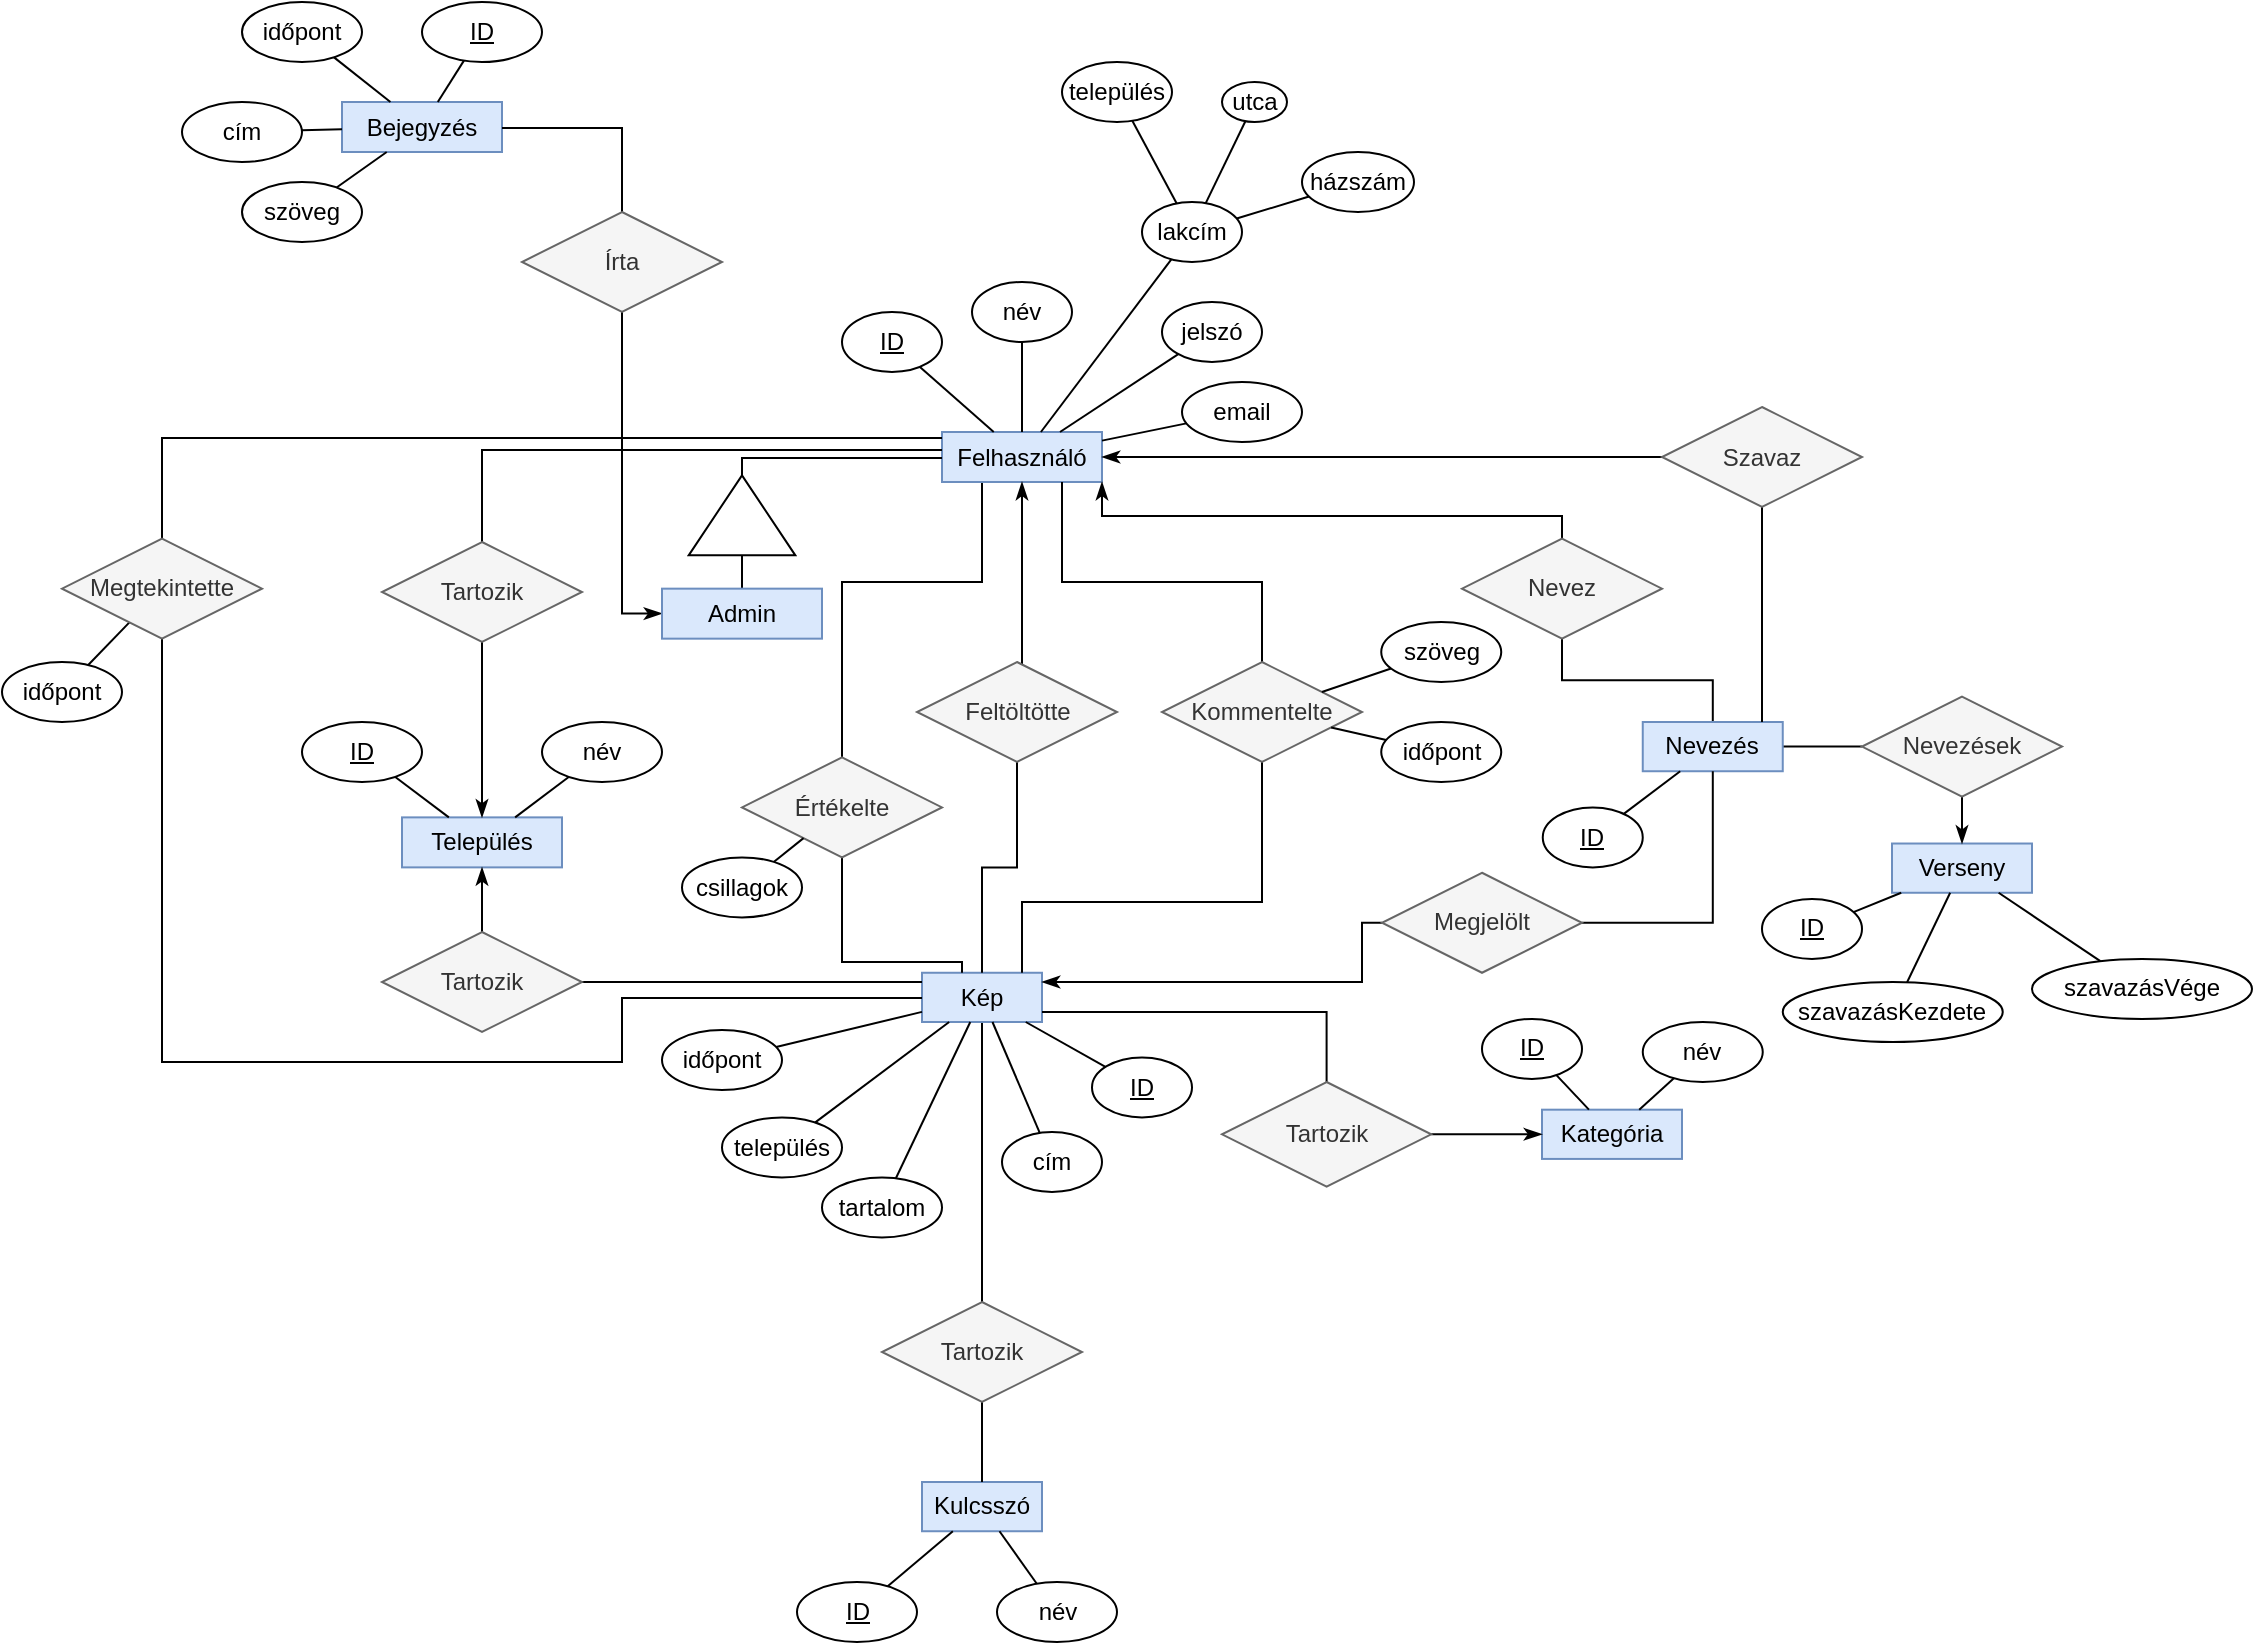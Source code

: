 <mxfile version="13.7.3" type="device"><diagram id="7oqz01lMXKbs2QNrLGLY" name="1 oldal"><mxGraphModel dx="1913" dy="966" grid="1" gridSize="10" guides="1" tooltips="1" connect="1" arrows="1" fold="1" page="1" pageScale="1" pageWidth="827" pageHeight="1169" math="0" shadow="0"><root><mxCell id="0"/><mxCell id="1" parent="0"/><mxCell id="7EJN0urTMHJltD60-iaD-75" style="edgeStyle=orthogonalEdgeStyle;rounded=0;orthogonalLoop=1;jettySize=auto;html=1;entryX=0.5;entryY=0;entryDx=0;entryDy=0;startArrow=none;startFill=0;endArrow=none;endFill=0;" parent="1" source="7EJN0urTMHJltD60-iaD-1" target="7EJN0urTMHJltD60-iaD-55" edge="1"><mxGeometry relative="1" as="geometry"><Array as="points"><mxPoint x="290" y="330"/><mxPoint x="220" y="330"/></Array></mxGeometry></mxCell><mxCell id="7EJN0urTMHJltD60-iaD-1" value="Felhasználó" style="whiteSpace=wrap;html=1;align=center;fillColor=#dae8fc;strokeColor=#6c8ebf;" parent="1" vertex="1"><mxGeometry x="270" y="255" width="80" height="25" as="geometry"/></mxCell><mxCell id="7EJN0urTMHJltD60-iaD-2" value="ID" style="ellipse;whiteSpace=wrap;html=1;align=center;verticalAlign=middle;horizontal=1;fontStyle=4" parent="1" vertex="1"><mxGeometry x="220" y="195" width="50" height="30" as="geometry"/></mxCell><mxCell id="7EJN0urTMHJltD60-iaD-3" value="név" style="ellipse;whiteSpace=wrap;html=1;align=center;" parent="1" vertex="1"><mxGeometry x="285" y="180" width="50" height="30" as="geometry"/></mxCell><mxCell id="7EJN0urTMHJltD60-iaD-4" value="email" style="ellipse;whiteSpace=wrap;html=1;align=center;" parent="1" vertex="1"><mxGeometry x="390" y="230" width="60" height="30" as="geometry"/></mxCell><mxCell id="7EJN0urTMHJltD60-iaD-5" value="jelszó" style="ellipse;whiteSpace=wrap;html=1;align=center;" parent="1" vertex="1"><mxGeometry x="380" y="190" width="50" height="30" as="geometry"/></mxCell><mxCell id="7EJN0urTMHJltD60-iaD-6" value="lakcím" style="ellipse;whiteSpace=wrap;html=1;align=center;" parent="1" vertex="1"><mxGeometry x="370" y="140" width="50" height="30" as="geometry"/></mxCell><mxCell id="7EJN0urTMHJltD60-iaD-8" value="" style="endArrow=none;html=1;rounded=0;" parent="1" source="7EJN0urTMHJltD60-iaD-2" target="7EJN0urTMHJltD60-iaD-1" edge="1"><mxGeometry relative="1" as="geometry"><mxPoint x="290" y="290" as="sourcePoint"/><mxPoint x="450" y="290" as="targetPoint"/></mxGeometry></mxCell><mxCell id="7EJN0urTMHJltD60-iaD-9" value="" style="endArrow=none;html=1;rounded=0;" parent="1" source="7EJN0urTMHJltD60-iaD-3" target="7EJN0urTMHJltD60-iaD-1" edge="1"><mxGeometry relative="1" as="geometry"><mxPoint x="290" y="290" as="sourcePoint"/><mxPoint x="450" y="290" as="targetPoint"/></mxGeometry></mxCell><mxCell id="7EJN0urTMHJltD60-iaD-10" value="" style="endArrow=none;html=1;rounded=0;" parent="1" source="7EJN0urTMHJltD60-iaD-1" target="7EJN0urTMHJltD60-iaD-6" edge="1"><mxGeometry relative="1" as="geometry"><mxPoint x="290" y="290" as="sourcePoint"/><mxPoint x="450" y="290" as="targetPoint"/></mxGeometry></mxCell><mxCell id="7EJN0urTMHJltD60-iaD-11" value="" style="endArrow=none;html=1;rounded=0;" parent="1" source="7EJN0urTMHJltD60-iaD-1" target="7EJN0urTMHJltD60-iaD-5" edge="1"><mxGeometry relative="1" as="geometry"><mxPoint x="300" y="300.0" as="sourcePoint"/><mxPoint x="460" y="300.0" as="targetPoint"/></mxGeometry></mxCell><mxCell id="7EJN0urTMHJltD60-iaD-13" value="" style="endArrow=none;html=1;rounded=0;" parent="1" source="7EJN0urTMHJltD60-iaD-1" target="7EJN0urTMHJltD60-iaD-4" edge="1"><mxGeometry relative="1" as="geometry"><mxPoint x="320" y="320.0" as="sourcePoint"/><mxPoint x="480" y="320.0" as="targetPoint"/></mxGeometry></mxCell><mxCell id="7EJN0urTMHJltD60-iaD-15" value="település" style="ellipse;whiteSpace=wrap;html=1;align=center;" parent="1" vertex="1"><mxGeometry x="330" y="70" width="55" height="30" as="geometry"/></mxCell><mxCell id="7EJN0urTMHJltD60-iaD-16" value="utca" style="ellipse;whiteSpace=wrap;html=1;align=center;" parent="1" vertex="1"><mxGeometry x="410" y="80" width="32.5" height="20" as="geometry"/></mxCell><mxCell id="7EJN0urTMHJltD60-iaD-17" value="házszám" style="ellipse;whiteSpace=wrap;html=1;align=center;" parent="1" vertex="1"><mxGeometry x="450" y="115" width="56" height="30" as="geometry"/></mxCell><mxCell id="7EJN0urTMHJltD60-iaD-19" value="" style="endArrow=none;html=1;rounded=0;" parent="1" source="7EJN0urTMHJltD60-iaD-15" target="7EJN0urTMHJltD60-iaD-6" edge="1"><mxGeometry relative="1" as="geometry"><mxPoint x="352.511" y="275.0" as="sourcePoint"/><mxPoint x="406.275" y="189.057" as="targetPoint"/></mxGeometry></mxCell><mxCell id="7EJN0urTMHJltD60-iaD-20" value="" style="endArrow=none;html=1;rounded=0;" parent="1" source="7EJN0urTMHJltD60-iaD-16" target="7EJN0urTMHJltD60-iaD-6" edge="1"><mxGeometry relative="1" as="geometry"><mxPoint x="362.511" y="285.0" as="sourcePoint"/><mxPoint x="416.275" y="199.057" as="targetPoint"/></mxGeometry></mxCell><mxCell id="7EJN0urTMHJltD60-iaD-21" value="" style="endArrow=none;html=1;rounded=0;" parent="1" source="7EJN0urTMHJltD60-iaD-17" target="7EJN0urTMHJltD60-iaD-6" edge="1"><mxGeometry relative="1" as="geometry"><mxPoint x="372.511" y="295.0" as="sourcePoint"/><mxPoint x="426.275" y="209.057" as="targetPoint"/></mxGeometry></mxCell><mxCell id="_bgkO5d8-Y9e_Oed43Zz-3" style="edgeStyle=orthogonalEdgeStyle;rounded=0;orthogonalLoop=1;jettySize=auto;html=1;entryX=0.5;entryY=0;entryDx=0;entryDy=0;endArrow=none;endFill=0;" parent="1" source="7EJN0urTMHJltD60-iaD-23" target="_bgkO5d8-Y9e_Oed43Zz-2" edge="1"><mxGeometry relative="1" as="geometry"/></mxCell><mxCell id="7EJN0urTMHJltD60-iaD-23" value="Kép" style="whiteSpace=wrap;html=1;align=center;fillColor=#dae8fc;strokeColor=#6c8ebf;" parent="1" vertex="1"><mxGeometry x="260" y="525.38" width="60" height="24.62" as="geometry"/></mxCell><mxCell id="7EJN0urTMHJltD60-iaD-24" value="ID" style="ellipse;whiteSpace=wrap;html=1;align=center;fontStyle=4" parent="1" vertex="1"><mxGeometry x="345" y="567.69" width="50" height="30" as="geometry"/></mxCell><mxCell id="7EJN0urTMHJltD60-iaD-25" value="cím" style="ellipse;whiteSpace=wrap;html=1;align=center;" parent="1" vertex="1"><mxGeometry x="300" y="605" width="50" height="30" as="geometry"/></mxCell><mxCell id="7EJN0urTMHJltD60-iaD-26" value="időpont" style="ellipse;whiteSpace=wrap;html=1;align=center;" parent="1" vertex="1"><mxGeometry x="130" y="554" width="60" height="30" as="geometry"/></mxCell><mxCell id="7EJN0urTMHJltD60-iaD-27" value="település" style="ellipse;whiteSpace=wrap;html=1;align=center;" parent="1" vertex="1"><mxGeometry x="160" y="597.69" width="60" height="30" as="geometry"/></mxCell><mxCell id="7EJN0urTMHJltD60-iaD-28" value="" style="endArrow=none;html=1;rounded=0;" parent="1" source="7EJN0urTMHJltD60-iaD-24" target="7EJN0urTMHJltD60-iaD-23" edge="1"><mxGeometry relative="1" as="geometry"><mxPoint x="280" y="560.38" as="sourcePoint"/><mxPoint x="440" y="560.38" as="targetPoint"/></mxGeometry></mxCell><mxCell id="7EJN0urTMHJltD60-iaD-29" value="" style="endArrow=none;html=1;rounded=0;" parent="1" source="7EJN0urTMHJltD60-iaD-25" target="7EJN0urTMHJltD60-iaD-23" edge="1"><mxGeometry relative="1" as="geometry"><mxPoint x="280" y="560.38" as="sourcePoint"/><mxPoint x="440" y="560.38" as="targetPoint"/></mxGeometry></mxCell><mxCell id="7EJN0urTMHJltD60-iaD-31" value="" style="endArrow=none;html=1;rounded=0;" parent="1" source="7EJN0urTMHJltD60-iaD-23" target="7EJN0urTMHJltD60-iaD-27" edge="1"><mxGeometry relative="1" as="geometry"><mxPoint x="300" y="580.38" as="sourcePoint"/><mxPoint x="460" y="580.38" as="targetPoint"/></mxGeometry></mxCell><mxCell id="7EJN0urTMHJltD60-iaD-32" value="" style="endArrow=none;html=1;rounded=0;" parent="1" source="7EJN0urTMHJltD60-iaD-23" target="7EJN0urTMHJltD60-iaD-26" edge="1"><mxGeometry relative="1" as="geometry"><mxPoint x="310" y="590.38" as="sourcePoint"/><mxPoint x="470" y="590.38" as="targetPoint"/></mxGeometry></mxCell><mxCell id="7EJN0urTMHJltD60-iaD-33" value="Kategória" style="whiteSpace=wrap;html=1;align=center;fillColor=#dae8fc;strokeColor=#6c8ebf;" parent="1" vertex="1"><mxGeometry x="570" y="593.84" width="70" height="24.62" as="geometry"/></mxCell><mxCell id="7EJN0urTMHJltD60-iaD-34" value="ID" style="ellipse;whiteSpace=wrap;html=1;align=center;fontStyle=4" parent="1" vertex="1"><mxGeometry x="540" y="548.46" width="50" height="30" as="geometry"/></mxCell><mxCell id="7EJN0urTMHJltD60-iaD-35" value="név" style="ellipse;whiteSpace=wrap;html=1;align=center;" parent="1" vertex="1"><mxGeometry x="620.38" y="550" width="60" height="30" as="geometry"/></mxCell><mxCell id="7EJN0urTMHJltD60-iaD-36" value="" style="endArrow=none;html=1;rounded=0;" parent="1" source="7EJN0urTMHJltD60-iaD-34" target="7EJN0urTMHJltD60-iaD-33" edge="1"><mxGeometry relative="1" as="geometry"><mxPoint x="610" y="510.38" as="sourcePoint"/><mxPoint x="770" y="510.38" as="targetPoint"/></mxGeometry></mxCell><mxCell id="7EJN0urTMHJltD60-iaD-39" value="" style="endArrow=none;html=1;rounded=0;" parent="1" source="7EJN0urTMHJltD60-iaD-33" target="7EJN0urTMHJltD60-iaD-35" edge="1"><mxGeometry relative="1" as="geometry"><mxPoint x="640" y="540.38" as="sourcePoint"/><mxPoint x="800" y="540.38" as="targetPoint"/></mxGeometry></mxCell><mxCell id="7EJN0urTMHJltD60-iaD-81" style="edgeStyle=orthogonalEdgeStyle;rounded=0;orthogonalLoop=1;jettySize=auto;html=1;startArrow=none;startFill=0;endArrow=none;endFill=0;" parent="1" source="7EJN0urTMHJltD60-iaD-51" target="7EJN0urTMHJltD60-iaD-23" edge="1"><mxGeometry relative="1" as="geometry"><Array as="points"><mxPoint x="462" y="545"/></Array></mxGeometry></mxCell><mxCell id="7EJN0urTMHJltD60-iaD-82" style="edgeStyle=orthogonalEdgeStyle;rounded=0;orthogonalLoop=1;jettySize=auto;html=1;startArrow=none;startFill=0;endArrow=classicThin;endFill=1;" parent="1" source="7EJN0urTMHJltD60-iaD-51" target="7EJN0urTMHJltD60-iaD-33" edge="1"><mxGeometry relative="1" as="geometry"/></mxCell><mxCell id="7EJN0urTMHJltD60-iaD-51" value="Tartozik" style="shape=rhombus;perimeter=rhombusPerimeter;whiteSpace=wrap;html=1;align=center;fillColor=#f5f5f5;strokeColor=#666666;fontColor=#333333;" parent="1" vertex="1"><mxGeometry x="410" y="580" width="104.62" height="52.31" as="geometry"/></mxCell><mxCell id="7EJN0urTMHJltD60-iaD-78" style="edgeStyle=orthogonalEdgeStyle;rounded=0;orthogonalLoop=1;jettySize=auto;html=1;startArrow=none;startFill=0;endArrow=none;endFill=0;" parent="1" source="7EJN0urTMHJltD60-iaD-55" target="7EJN0urTMHJltD60-iaD-23" edge="1"><mxGeometry relative="1" as="geometry"><Array as="points"><mxPoint x="220" y="520"/><mxPoint x="280" y="520"/></Array></mxGeometry></mxCell><mxCell id="7EJN0urTMHJltD60-iaD-55" value="Értékelte" style="shape=rhombus;perimeter=rhombusPerimeter;whiteSpace=wrap;html=1;align=center;fillColor=#f5f5f5;strokeColor=#666666;fontColor=#333333;" parent="1" vertex="1"><mxGeometry x="170" y="417.69" width="100" height="50" as="geometry"/></mxCell><mxCell id="7EJN0urTMHJltD60-iaD-59" value="csillagok" style="ellipse;whiteSpace=wrap;html=1;align=center;" parent="1" vertex="1"><mxGeometry x="140" y="467.69" width="60" height="30" as="geometry"/></mxCell><mxCell id="7EJN0urTMHJltD60-iaD-60" value="" style="endArrow=none;html=1;rounded=0;" parent="1" source="7EJN0urTMHJltD60-iaD-59" target="7EJN0urTMHJltD60-iaD-55" edge="1"><mxGeometry relative="1" as="geometry"><mxPoint x="250" y="417.69" as="sourcePoint"/><mxPoint x="339.796" y="307.69" as="targetPoint"/></mxGeometry></mxCell><mxCell id="7EJN0urTMHJltD60-iaD-77" style="edgeStyle=orthogonalEdgeStyle;rounded=0;orthogonalLoop=1;jettySize=auto;html=1;startArrow=none;startFill=0;endArrow=none;endFill=0;" parent="1" source="7EJN0urTMHJltD60-iaD-61" target="7EJN0urTMHJltD60-iaD-1" edge="1"><mxGeometry relative="1" as="geometry"><Array as="points"><mxPoint x="430" y="330"/><mxPoint x="330" y="330"/></Array></mxGeometry></mxCell><mxCell id="7EJN0urTMHJltD60-iaD-80" style="edgeStyle=orthogonalEdgeStyle;rounded=0;orthogonalLoop=1;jettySize=auto;html=1;startArrow=none;startFill=0;endArrow=none;endFill=0;" parent="1" source="7EJN0urTMHJltD60-iaD-61" target="7EJN0urTMHJltD60-iaD-23" edge="1"><mxGeometry relative="1" as="geometry"><Array as="points"><mxPoint x="430" y="490"/><mxPoint x="310" y="490"/></Array></mxGeometry></mxCell><mxCell id="7EJN0urTMHJltD60-iaD-61" value="Kommentelte" style="shape=rhombus;perimeter=rhombusPerimeter;whiteSpace=wrap;html=1;align=center;fillColor=#f5f5f5;strokeColor=#666666;fontColor=#333333;" parent="1" vertex="1"><mxGeometry x="380" y="370" width="100" height="50" as="geometry"/></mxCell><mxCell id="7EJN0urTMHJltD60-iaD-64" value="szöveg" style="ellipse;whiteSpace=wrap;html=1;align=center;" parent="1" vertex="1"><mxGeometry x="489.62" y="350" width="60" height="30" as="geometry"/></mxCell><mxCell id="7EJN0urTMHJltD60-iaD-65" value="időpont" style="ellipse;whiteSpace=wrap;html=1;align=center;" parent="1" vertex="1"><mxGeometry x="489.62" y="400" width="60" height="30" as="geometry"/></mxCell><mxCell id="7EJN0urTMHJltD60-iaD-66" value="" style="endArrow=none;html=1;rounded=0;" parent="1" source="7EJN0urTMHJltD60-iaD-65" target="7EJN0urTMHJltD60-iaD-61" edge="1"><mxGeometry relative="1" as="geometry"><mxPoint x="409.143" y="260.0" as="sourcePoint"/><mxPoint x="472" y="370" as="targetPoint"/></mxGeometry></mxCell><mxCell id="7EJN0urTMHJltD60-iaD-67" value="" style="endArrow=none;html=1;rounded=0;" parent="1" source="7EJN0urTMHJltD60-iaD-64" target="7EJN0urTMHJltD60-iaD-61" edge="1"><mxGeometry relative="1" as="geometry"><mxPoint x="419.143" y="270.0" as="sourcePoint"/><mxPoint x="482" y="380" as="targetPoint"/></mxGeometry></mxCell><mxCell id="7EJN0urTMHJltD60-iaD-76" style="edgeStyle=orthogonalEdgeStyle;rounded=0;orthogonalLoop=1;jettySize=auto;html=1;startArrow=none;startFill=0;endArrow=classicThin;endFill=1;" parent="1" source="7EJN0urTMHJltD60-iaD-68" target="7EJN0urTMHJltD60-iaD-1" edge="1"><mxGeometry relative="1" as="geometry"><Array as="points"><mxPoint x="310" y="350"/><mxPoint x="310" y="350"/></Array></mxGeometry></mxCell><mxCell id="7EJN0urTMHJltD60-iaD-79" style="edgeStyle=orthogonalEdgeStyle;rounded=0;orthogonalLoop=1;jettySize=auto;html=1;startArrow=none;startFill=0;endArrow=none;endFill=0;" parent="1" source="7EJN0urTMHJltD60-iaD-68" target="7EJN0urTMHJltD60-iaD-23" edge="1"><mxGeometry relative="1" as="geometry"/></mxCell><mxCell id="7EJN0urTMHJltD60-iaD-68" value="Feltöltötte" style="shape=rhombus;perimeter=rhombusPerimeter;whiteSpace=wrap;html=1;align=center;fillColor=#f5f5f5;strokeColor=#666666;fontColor=#333333;" parent="1" vertex="1"><mxGeometry x="257.5" y="370" width="100" height="50" as="geometry"/></mxCell><mxCell id="7EJN0urTMHJltD60-iaD-74" style="edgeStyle=orthogonalEdgeStyle;rounded=0;orthogonalLoop=1;jettySize=auto;html=1;startArrow=none;startFill=0;endArrow=none;endFill=0;exitX=1;exitY=0.5;exitDx=0;exitDy=0;" parent="1" source="7EJN0urTMHJltD60-iaD-71" target="7EJN0urTMHJltD60-iaD-1" edge="1"><mxGeometry relative="1" as="geometry"><Array as="points"><mxPoint x="170" y="268"/></Array></mxGeometry></mxCell><mxCell id="7EJN0urTMHJltD60-iaD-71" value="" style="triangle;whiteSpace=wrap;html=1;rotation=-90;" parent="1" vertex="1"><mxGeometry x="150" y="270" width="40" height="53.33" as="geometry"/></mxCell><mxCell id="7EJN0urTMHJltD60-iaD-73" style="edgeStyle=orthogonalEdgeStyle;rounded=0;orthogonalLoop=1;jettySize=auto;html=1;startArrow=none;startFill=0;endArrow=none;endFill=0;" parent="1" source="7EJN0urTMHJltD60-iaD-72" target="7EJN0urTMHJltD60-iaD-71" edge="1"><mxGeometry relative="1" as="geometry"><Array as="points"><mxPoint x="170" y="325"/><mxPoint x="170" y="325"/></Array></mxGeometry></mxCell><mxCell id="_bgkO5d8-Y9e_Oed43Zz-39" style="edgeStyle=orthogonalEdgeStyle;rounded=0;orthogonalLoop=1;jettySize=auto;html=1;entryX=0.5;entryY=1;entryDx=0;entryDy=0;startArrow=classicThin;startFill=1;endArrow=none;endFill=0;" parent="1" source="7EJN0urTMHJltD60-iaD-72" target="_bgkO5d8-Y9e_Oed43Zz-38" edge="1"><mxGeometry relative="1" as="geometry"><Array as="points"><mxPoint x="110" y="346"/></Array></mxGeometry></mxCell><mxCell id="7EJN0urTMHJltD60-iaD-72" value="Admin" style="whiteSpace=wrap;html=1;align=center;fillColor=#dae8fc;strokeColor=#6c8ebf;" parent="1" vertex="1"><mxGeometry x="130" y="333.33" width="80" height="25" as="geometry"/></mxCell><mxCell id="7EJN0urTMHJltD60-iaD-83" value="Verseny" style="whiteSpace=wrap;html=1;align=center;fillColor=#dae8fc;strokeColor=#6c8ebf;" parent="1" vertex="1"><mxGeometry x="745" y="460.76" width="70" height="24.62" as="geometry"/></mxCell><mxCell id="7EJN0urTMHJltD60-iaD-85" style="edgeStyle=orthogonalEdgeStyle;rounded=0;orthogonalLoop=1;jettySize=auto;html=1;startArrow=none;startFill=0;endArrow=none;endFill=0;" parent="1" source="7EJN0urTMHJltD60-iaD-84" target="7EJN0urTMHJltD60-iaD-97" edge="1"><mxGeometry relative="1" as="geometry"/></mxCell><mxCell id="7EJN0urTMHJltD60-iaD-86" style="edgeStyle=orthogonalEdgeStyle;rounded=0;orthogonalLoop=1;jettySize=auto;html=1;startArrow=none;startFill=0;endArrow=classicThin;endFill=1;" parent="1" source="7EJN0urTMHJltD60-iaD-84" target="7EJN0urTMHJltD60-iaD-1" edge="1"><mxGeometry relative="1" as="geometry"><Array as="points"><mxPoint x="350" y="297"/></Array></mxGeometry></mxCell><mxCell id="7EJN0urTMHJltD60-iaD-84" value="Nevez" style="shape=rhombus;perimeter=rhombusPerimeter;whiteSpace=wrap;html=1;align=center;fillColor=#f5f5f5;strokeColor=#666666;fontColor=#333333;" parent="1" vertex="1"><mxGeometry x="530" y="308.33" width="100" height="50" as="geometry"/></mxCell><mxCell id="7EJN0urTMHJltD60-iaD-88" value="szavazásKezdete" style="ellipse;whiteSpace=wrap;html=1;align=center;" parent="1" vertex="1"><mxGeometry x="690.38" y="530" width="110" height="30" as="geometry"/></mxCell><mxCell id="7EJN0urTMHJltD60-iaD-89" value="szavazásVége" style="ellipse;whiteSpace=wrap;html=1;align=center;" parent="1" vertex="1"><mxGeometry x="815" y="518.46" width="110" height="30" as="geometry"/></mxCell><mxCell id="7EJN0urTMHJltD60-iaD-90" value="" style="endArrow=none;html=1;" parent="1" source="7EJN0urTMHJltD60-iaD-83" target="7EJN0urTMHJltD60-iaD-88" edge="1"><mxGeometry width="50" height="50" relative="1" as="geometry"><mxPoint x="860" y="528.33" as="sourcePoint"/><mxPoint x="910" y="478.33" as="targetPoint"/></mxGeometry></mxCell><mxCell id="7EJN0urTMHJltD60-iaD-91" value="" style="endArrow=none;html=1;" parent="1" source="7EJN0urTMHJltD60-iaD-83" target="7EJN0urTMHJltD60-iaD-89" edge="1"><mxGeometry width="50" height="50" relative="1" as="geometry"><mxPoint x="1022.662" y="402.69" as="sourcePoint"/><mxPoint x="1044.774" y="387.279" as="targetPoint"/></mxGeometry></mxCell><mxCell id="7EJN0urTMHJltD60-iaD-102" style="edgeStyle=orthogonalEdgeStyle;rounded=0;orthogonalLoop=1;jettySize=auto;html=1;entryX=0;entryY=0.5;entryDx=0;entryDy=0;startArrow=none;startFill=0;endArrow=none;endFill=0;" parent="1" source="7EJN0urTMHJltD60-iaD-97" target="7EJN0urTMHJltD60-iaD-101" edge="1"><mxGeometry relative="1" as="geometry"/></mxCell><mxCell id="7EJN0urTMHJltD60-iaD-97" value="Nevezés" style="whiteSpace=wrap;html=1;align=center;fillColor=#dae8fc;strokeColor=#6c8ebf;" parent="1" vertex="1"><mxGeometry x="620.38" y="400" width="70" height="24.62" as="geometry"/></mxCell><mxCell id="7EJN0urTMHJltD60-iaD-99" style="edgeStyle=orthogonalEdgeStyle;rounded=0;orthogonalLoop=1;jettySize=auto;html=1;startArrow=none;startFill=0;endArrow=classicThin;endFill=1;" parent="1" source="7EJN0urTMHJltD60-iaD-98" target="7EJN0urTMHJltD60-iaD-23" edge="1"><mxGeometry relative="1" as="geometry"><Array as="points"><mxPoint x="480" y="500"/><mxPoint x="480" y="530"/></Array></mxGeometry></mxCell><mxCell id="7EJN0urTMHJltD60-iaD-100" style="edgeStyle=orthogonalEdgeStyle;rounded=0;orthogonalLoop=1;jettySize=auto;html=1;startArrow=none;startFill=0;endArrow=none;endFill=0;" parent="1" source="7EJN0urTMHJltD60-iaD-98" target="7EJN0urTMHJltD60-iaD-97" edge="1"><mxGeometry relative="1" as="geometry"/></mxCell><mxCell id="7EJN0urTMHJltD60-iaD-98" value="Megjelölt" style="shape=rhombus;perimeter=rhombusPerimeter;whiteSpace=wrap;html=1;align=center;fillColor=#f5f5f5;strokeColor=#666666;fontColor=#333333;" parent="1" vertex="1"><mxGeometry x="490" y="475.38" width="100" height="50" as="geometry"/></mxCell><mxCell id="7EJN0urTMHJltD60-iaD-103" style="edgeStyle=orthogonalEdgeStyle;rounded=0;orthogonalLoop=1;jettySize=auto;html=1;startArrow=none;startFill=0;endArrow=classicThin;endFill=1;" parent="1" source="7EJN0urTMHJltD60-iaD-101" target="7EJN0urTMHJltD60-iaD-83" edge="1"><mxGeometry relative="1" as="geometry"/></mxCell><mxCell id="7EJN0urTMHJltD60-iaD-101" value="Nevezések" style="shape=rhombus;perimeter=rhombusPerimeter;whiteSpace=wrap;html=1;align=center;fillColor=#f5f5f5;strokeColor=#666666;fontColor=#333333;" parent="1" vertex="1"><mxGeometry x="730" y="387.31" width="100" height="50" as="geometry"/></mxCell><mxCell id="7EJN0urTMHJltD60-iaD-105" style="edgeStyle=orthogonalEdgeStyle;rounded=0;orthogonalLoop=1;jettySize=auto;html=1;startArrow=none;startFill=0;endArrow=classicThin;endFill=1;" parent="1" source="7EJN0urTMHJltD60-iaD-104" target="7EJN0urTMHJltD60-iaD-1" edge="1"><mxGeometry relative="1" as="geometry"/></mxCell><mxCell id="7EJN0urTMHJltD60-iaD-107" style="edgeStyle=orthogonalEdgeStyle;rounded=0;orthogonalLoop=1;jettySize=auto;html=1;startArrow=none;startFill=0;endArrow=none;endFill=0;" parent="1" source="7EJN0urTMHJltD60-iaD-104" target="7EJN0urTMHJltD60-iaD-97" edge="1"><mxGeometry relative="1" as="geometry"><Array as="points"><mxPoint x="680" y="320"/><mxPoint x="680" y="320"/></Array></mxGeometry></mxCell><mxCell id="7EJN0urTMHJltD60-iaD-104" value="Szavaz" style="shape=rhombus;perimeter=rhombusPerimeter;whiteSpace=wrap;html=1;align=center;fillColor=#f5f5f5;strokeColor=#666666;fontColor=#333333;" parent="1" vertex="1"><mxGeometry x="630" y="242.5" width="100" height="50" as="geometry"/></mxCell><mxCell id="lrG6McuZOmqL53P-rmfz-1" value="ID" style="ellipse;whiteSpace=wrap;html=1;align=center;fontStyle=4" parent="1" vertex="1"><mxGeometry x="680" y="488.46" width="50" height="30" as="geometry"/></mxCell><mxCell id="lrG6McuZOmqL53P-rmfz-2" value="" style="endArrow=none;html=1;" parent="1" source="lrG6McuZOmqL53P-rmfz-1" target="7EJN0urTMHJltD60-iaD-83" edge="1"><mxGeometry width="50" height="50" relative="1" as="geometry"><mxPoint x="794.103" y="507.31" as="sourcePoint"/><mxPoint x="805.021" y="540.062" as="targetPoint"/></mxGeometry></mxCell><mxCell id="lrG6McuZOmqL53P-rmfz-3" value="ID" style="ellipse;whiteSpace=wrap;html=1;align=center;fontStyle=4" parent="1" vertex="1"><mxGeometry x="570.38" y="442.69" width="50" height="30" as="geometry"/></mxCell><mxCell id="lrG6McuZOmqL53P-rmfz-4" value="" style="endArrow=none;html=1;" parent="1" source="lrG6McuZOmqL53P-rmfz-3" target="7EJN0urTMHJltD60-iaD-97" edge="1"><mxGeometry width="50" height="50" relative="1" as="geometry"><mxPoint x="733.704" y="525.047" as="sourcePoint"/><mxPoint x="766.919" y="507.31" as="targetPoint"/></mxGeometry></mxCell><mxCell id="_bgkO5d8-Y9e_Oed43Zz-1" value="Kulcsszó" style="whiteSpace=wrap;html=1;align=center;fillColor=#dae8fc;strokeColor=#6c8ebf;" parent="1" vertex="1"><mxGeometry x="260" y="780" width="60" height="24.62" as="geometry"/></mxCell><mxCell id="_bgkO5d8-Y9e_Oed43Zz-4" style="edgeStyle=orthogonalEdgeStyle;rounded=0;orthogonalLoop=1;jettySize=auto;html=1;endArrow=none;endFill=0;" parent="1" source="_bgkO5d8-Y9e_Oed43Zz-2" target="_bgkO5d8-Y9e_Oed43Zz-1" edge="1"><mxGeometry relative="1" as="geometry"/></mxCell><mxCell id="_bgkO5d8-Y9e_Oed43Zz-2" value="Tartozik" style="shape=rhombus;perimeter=rhombusPerimeter;whiteSpace=wrap;html=1;align=center;fillColor=#f5f5f5;strokeColor=#666666;fontColor=#333333;" parent="1" vertex="1"><mxGeometry x="240" y="690" width="100" height="50" as="geometry"/></mxCell><mxCell id="_bgkO5d8-Y9e_Oed43Zz-5" value="név" style="ellipse;whiteSpace=wrap;html=1;align=center;" parent="1" vertex="1"><mxGeometry x="297.5" y="830" width="60" height="30" as="geometry"/></mxCell><mxCell id="_bgkO5d8-Y9e_Oed43Zz-7" value="" style="endArrow=none;html=1;rounded=0;" parent="1" source="_bgkO5d8-Y9e_Oed43Zz-1" target="_bgkO5d8-Y9e_Oed43Zz-5" edge="1"><mxGeometry relative="1" as="geometry"><mxPoint x="345.004" y="790.0" as="sourcePoint"/><mxPoint x="311.165" y="845.641" as="targetPoint"/></mxGeometry></mxCell><mxCell id="_bgkO5d8-Y9e_Oed43Zz-8" value="ID" style="ellipse;whiteSpace=wrap;html=1;align=center;fontStyle=4" parent="1" vertex="1"><mxGeometry x="197.5" y="830" width="60" height="30" as="geometry"/></mxCell><mxCell id="_bgkO5d8-Y9e_Oed43Zz-9" value="" style="endArrow=none;html=1;rounded=0;" parent="1" source="_bgkO5d8-Y9e_Oed43Zz-1" target="_bgkO5d8-Y9e_Oed43Zz-8" edge="1"><mxGeometry relative="1" as="geometry"><mxPoint x="191.285" y="814.62" as="sourcePoint"/><mxPoint x="203.665" y="855.641" as="targetPoint"/></mxGeometry></mxCell><mxCell id="_bgkO5d8-Y9e_Oed43Zz-10" value="Település" style="whiteSpace=wrap;html=1;align=center;fillColor=#dae8fc;strokeColor=#6c8ebf;" parent="1" vertex="1"><mxGeometry y="447.69" width="80" height="25" as="geometry"/></mxCell><mxCell id="_bgkO5d8-Y9e_Oed43Zz-13" style="edgeStyle=orthogonalEdgeStyle;rounded=0;orthogonalLoop=1;jettySize=auto;html=1;entryX=0.5;entryY=0;entryDx=0;entryDy=0;endArrow=none;endFill=0;" parent="1" source="7EJN0urTMHJltD60-iaD-1" target="_bgkO5d8-Y9e_Oed43Zz-15" edge="1"><mxGeometry relative="1" as="geometry"><mxPoint x="40.0" y="170.0" as="sourcePoint"/><Array as="points"><mxPoint x="40" y="264"/></Array></mxGeometry></mxCell><mxCell id="_bgkO5d8-Y9e_Oed43Zz-14" style="edgeStyle=orthogonalEdgeStyle;rounded=0;orthogonalLoop=1;jettySize=auto;html=1;endArrow=classicThin;endFill=1;" parent="1" source="_bgkO5d8-Y9e_Oed43Zz-15" target="_bgkO5d8-Y9e_Oed43Zz-10" edge="1"><mxGeometry relative="1" as="geometry"><mxPoint x="40.0" y="400" as="targetPoint"/></mxGeometry></mxCell><mxCell id="_bgkO5d8-Y9e_Oed43Zz-15" value="Tartozik" style="shape=rhombus;perimeter=rhombusPerimeter;whiteSpace=wrap;html=1;align=center;fillColor=#f5f5f5;strokeColor=#666666;fontColor=#333333;" parent="1" vertex="1"><mxGeometry x="-10" y="310" width="100" height="50" as="geometry"/></mxCell><mxCell id="_bgkO5d8-Y9e_Oed43Zz-16" style="edgeStyle=orthogonalEdgeStyle;rounded=0;orthogonalLoop=1;jettySize=auto;html=1;entryX=0.5;entryY=0;entryDx=0;entryDy=0;endArrow=none;endFill=0;startArrow=classicThin;startFill=1;" parent="1" source="_bgkO5d8-Y9e_Oed43Zz-10" target="_bgkO5d8-Y9e_Oed43Zz-18" edge="1"><mxGeometry relative="1" as="geometry"><mxPoint x="40.0" y="540.0" as="sourcePoint"/></mxGeometry></mxCell><mxCell id="_bgkO5d8-Y9e_Oed43Zz-17" style="edgeStyle=orthogonalEdgeStyle;rounded=0;orthogonalLoop=1;jettySize=auto;html=1;endArrow=none;endFill=0;exitX=1;exitY=0.5;exitDx=0;exitDy=0;" parent="1" source="_bgkO5d8-Y9e_Oed43Zz-18" target="7EJN0urTMHJltD60-iaD-23" edge="1"><mxGeometry relative="1" as="geometry"><mxPoint x="40.0" y="770" as="targetPoint"/><Array as="points"><mxPoint x="90" y="530"/></Array></mxGeometry></mxCell><mxCell id="_bgkO5d8-Y9e_Oed43Zz-18" value="Tartozik" style="shape=rhombus;perimeter=rhombusPerimeter;whiteSpace=wrap;html=1;align=center;fillColor=#f5f5f5;strokeColor=#666666;fontColor=#333333;" parent="1" vertex="1"><mxGeometry x="-10" y="505.0" width="100" height="50" as="geometry"/></mxCell><mxCell id="_bgkO5d8-Y9e_Oed43Zz-19" value="név" style="ellipse;whiteSpace=wrap;html=1;align=center;" parent="1" vertex="1"><mxGeometry x="70" y="400" width="60" height="30" as="geometry"/></mxCell><mxCell id="_bgkO5d8-Y9e_Oed43Zz-20" value="" style="endArrow=none;html=1;rounded=0;" parent="1" source="_bgkO5d8-Y9e_Oed43Zz-10" target="_bgkO5d8-Y9e_Oed43Zz-19" edge="1"><mxGeometry relative="1" as="geometry"><mxPoint x="-68.715" y="455.0" as="sourcePoint"/><mxPoint x="-56.335" y="496.021" as="targetPoint"/></mxGeometry></mxCell><mxCell id="_bgkO5d8-Y9e_Oed43Zz-21" value="ID" style="ellipse;whiteSpace=wrap;html=1;align=center;fontStyle=4" parent="1" vertex="1"><mxGeometry x="-50" y="400" width="60" height="30" as="geometry"/></mxCell><mxCell id="_bgkO5d8-Y9e_Oed43Zz-22" value="" style="endArrow=none;html=1;rounded=0;" parent="1" source="_bgkO5d8-Y9e_Oed43Zz-10" target="_bgkO5d8-Y9e_Oed43Zz-21" edge="1"><mxGeometry relative="1" as="geometry"><mxPoint x="-92.108" y="455.0" as="sourcePoint"/><mxPoint x="-163.835" y="506.021" as="targetPoint"/></mxGeometry></mxCell><mxCell id="_bgkO5d8-Y9e_Oed43Zz-26" value="időpont" style="ellipse;whiteSpace=wrap;html=1;align=center;" parent="1" vertex="1"><mxGeometry x="-200" y="370" width="60" height="30" as="geometry"/></mxCell><mxCell id="_bgkO5d8-Y9e_Oed43Zz-27" value="" style="endArrow=none;html=1;rounded=0;" parent="1" source="_bgkO5d8-Y9e_Oed43Zz-28" target="_bgkO5d8-Y9e_Oed43Zz-26" edge="1"><mxGeometry relative="1" as="geometry"><mxPoint x="-209.567" y="346.14" as="sourcePoint"/><mxPoint x="-170.005" y="383.226" as="targetPoint"/></mxGeometry></mxCell><mxCell id="_bgkO5d8-Y9e_Oed43Zz-30" style="edgeStyle=orthogonalEdgeStyle;rounded=0;orthogonalLoop=1;jettySize=auto;html=1;startArrow=none;startFill=0;endArrow=none;endFill=0;" parent="1" source="_bgkO5d8-Y9e_Oed43Zz-28" target="7EJN0urTMHJltD60-iaD-1" edge="1"><mxGeometry relative="1" as="geometry"><Array as="points"><mxPoint x="-120" y="258"/></Array></mxGeometry></mxCell><mxCell id="_bgkO5d8-Y9e_Oed43Zz-31" style="edgeStyle=orthogonalEdgeStyle;rounded=0;orthogonalLoop=1;jettySize=auto;html=1;startArrow=none;startFill=0;endArrow=none;endFill=0;" parent="1" source="_bgkO5d8-Y9e_Oed43Zz-28" target="7EJN0urTMHJltD60-iaD-23" edge="1"><mxGeometry relative="1" as="geometry"><Array as="points"><mxPoint x="-120" y="570"/><mxPoint x="110" y="570"/><mxPoint x="110" y="538"/></Array></mxGeometry></mxCell><mxCell id="_bgkO5d8-Y9e_Oed43Zz-28" value="Megtekintette" style="shape=rhombus;perimeter=rhombusPerimeter;whiteSpace=wrap;html=1;align=center;fillColor=#f5f5f5;strokeColor=#666666;fontColor=#333333;" parent="1" vertex="1"><mxGeometry x="-170" y="308.33" width="100" height="50" as="geometry"/></mxCell><mxCell id="_bgkO5d8-Y9e_Oed43Zz-33" value="Bejegyzés" style="whiteSpace=wrap;html=1;align=center;fillColor=#dae8fc;strokeColor=#6c8ebf;" parent="1" vertex="1"><mxGeometry x="-30" y="90" width="80" height="25" as="geometry"/></mxCell><mxCell id="_bgkO5d8-Y9e_Oed43Zz-34" value="ID" style="ellipse;whiteSpace=wrap;html=1;align=center;fontStyle=4" parent="1" vertex="1"><mxGeometry x="10.0" y="40.0" width="60" height="30" as="geometry"/></mxCell><mxCell id="_bgkO5d8-Y9e_Oed43Zz-35" value="" style="endArrow=none;html=1;rounded=0;" parent="1" source="_bgkO5d8-Y9e_Oed43Zz-33" target="_bgkO5d8-Y9e_Oed43Zz-34" edge="1"><mxGeometry relative="1" as="geometry"><mxPoint x="-22.128" y="146.064" as="sourcePoint"/><mxPoint x="-99.415" y="151.446" as="targetPoint"/></mxGeometry></mxCell><mxCell id="_bgkO5d8-Y9e_Oed43Zz-36" value="időpont" style="ellipse;whiteSpace=wrap;html=1;align=center;" parent="1" vertex="1"><mxGeometry x="-80" y="40" width="60" height="30" as="geometry"/></mxCell><mxCell id="_bgkO5d8-Y9e_Oed43Zz-37" value="" style="endArrow=none;html=1;rounded=0;" parent="1" source="_bgkO5d8-Y9e_Oed43Zz-33" target="_bgkO5d8-Y9e_Oed43Zz-36" edge="1"><mxGeometry relative="1" as="geometry"><mxPoint x="-19.272" y="165.364" as="sourcePoint"/><mxPoint x="-40.005" y="204.896" as="targetPoint"/></mxGeometry></mxCell><mxCell id="_bgkO5d8-Y9e_Oed43Zz-40" style="edgeStyle=orthogonalEdgeStyle;rounded=0;orthogonalLoop=1;jettySize=auto;html=1;startArrow=none;startFill=0;endArrow=none;endFill=0;" parent="1" source="_bgkO5d8-Y9e_Oed43Zz-38" target="_bgkO5d8-Y9e_Oed43Zz-33" edge="1"><mxGeometry relative="1" as="geometry"><Array as="points"><mxPoint x="110" y="103"/></Array></mxGeometry></mxCell><mxCell id="_bgkO5d8-Y9e_Oed43Zz-38" value="Írta" style="shape=rhombus;perimeter=rhombusPerimeter;whiteSpace=wrap;html=1;align=center;fillColor=#f5f5f5;strokeColor=#666666;fontColor=#333333;" parent="1" vertex="1"><mxGeometry x="60" y="145" width="100" height="50" as="geometry"/></mxCell><mxCell id="_bgkO5d8-Y9e_Oed43Zz-41" value="tartalom" style="ellipse;whiteSpace=wrap;html=1;align=center;" parent="1" vertex="1"><mxGeometry x="210" y="627.69" width="60" height="30" as="geometry"/></mxCell><mxCell id="_bgkO5d8-Y9e_Oed43Zz-42" value="" style="endArrow=none;html=1;rounded=0;" parent="1" source="7EJN0urTMHJltD60-iaD-23" target="_bgkO5d8-Y9e_Oed43Zz-41" edge="1"><mxGeometry relative="1" as="geometry"><mxPoint x="283.597" y="560.0" as="sourcePoint"/><mxPoint x="470" y="590.38" as="targetPoint"/></mxGeometry></mxCell><mxCell id="_bgkO5d8-Y9e_Oed43Zz-43" value="cím" style="ellipse;whiteSpace=wrap;html=1;align=center;" parent="1" vertex="1"><mxGeometry x="-110" y="90" width="60" height="30" as="geometry"/></mxCell><mxCell id="_bgkO5d8-Y9e_Oed43Zz-44" value="" style="endArrow=none;html=1;rounded=0;" parent="1" source="_bgkO5d8-Y9e_Oed43Zz-33" target="_bgkO5d8-Y9e_Oed43Zz-43" edge="1"><mxGeometry relative="1" as="geometry"><mxPoint x="-35.753" y="140" as="sourcePoint"/><mxPoint x="-70.005" y="254.896" as="targetPoint"/></mxGeometry></mxCell><mxCell id="_bgkO5d8-Y9e_Oed43Zz-45" value="szöveg" style="ellipse;whiteSpace=wrap;html=1;align=center;" parent="1" vertex="1"><mxGeometry x="-80" y="130" width="60" height="30" as="geometry"/></mxCell><mxCell id="_bgkO5d8-Y9e_Oed43Zz-46" value="" style="endArrow=none;html=1;rounded=0;" parent="1" source="_bgkO5d8-Y9e_Oed43Zz-33" target="_bgkO5d8-Y9e_Oed43Zz-45" edge="1"><mxGeometry relative="1" as="geometry"><mxPoint x="-10" y="158.633" as="sourcePoint"/><mxPoint x="-50.005" y="309.896" as="targetPoint"/></mxGeometry></mxCell></root></mxGraphModel></diagram></mxfile>